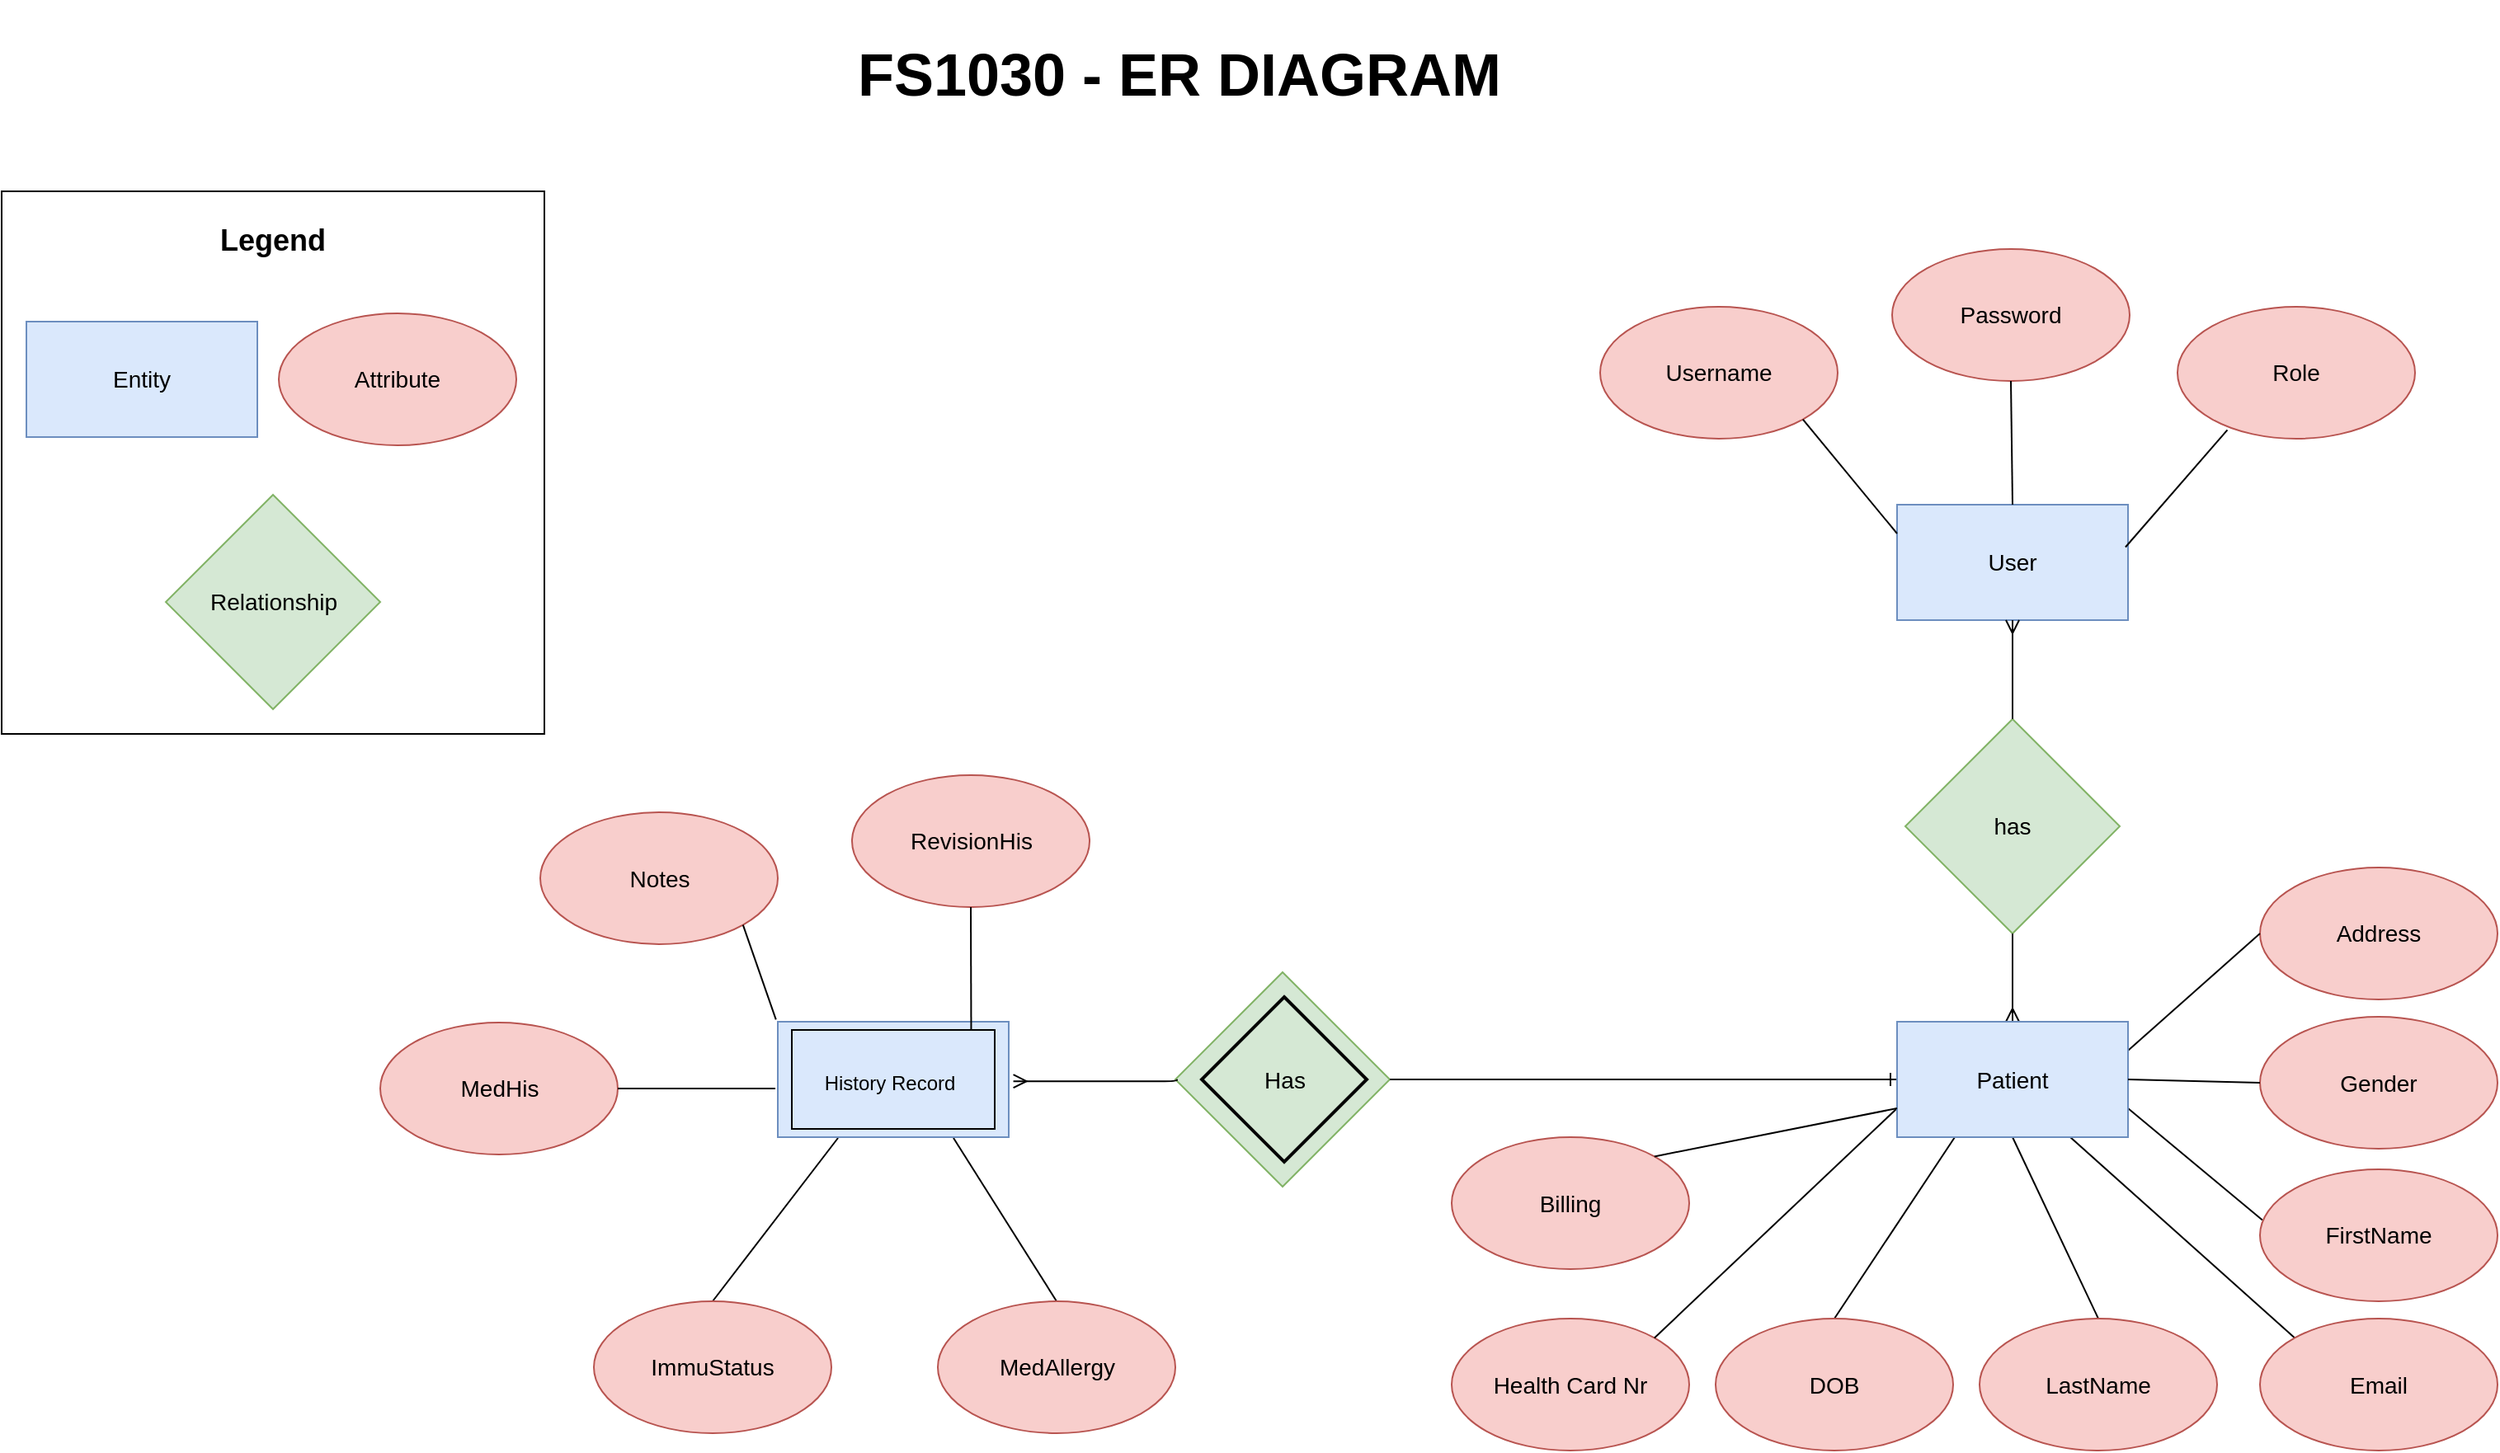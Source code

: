 <mxfile version="11.0.7" type="device"><diagram id="9UYRCip12DJhpUpNAYFG" name="Page-1"><mxGraphModel dx="2037" dy="1133" grid="1" gridSize="10" guides="1" tooltips="1" connect="1" arrows="1" fold="1" page="1" pageScale="1" pageWidth="1700" pageHeight="1100" math="0" shadow="0"><root><mxCell id="0"/><mxCell id="1" parent="0"/><mxCell id="pwRkneg-6AYY4JrQeXUH-5" value="has" style="rhombus;whiteSpace=wrap;html=1;fontSize=14;fillColor=#d5e8d4;strokeColor=#82b366;" parent="1" vertex="1"><mxGeometry x="782.5" y="589.5" width="130" height="130" as="geometry"/></mxCell><mxCell id="vD-3XDt1tbmPsu2IOcRD-9" value="Has" style="shape=rhombus;strokeWidth=2;fontSize=17;perimeter=rhombusPerimeter;whiteSpace=wrap;html=1;align=center;fontSize=14;fillColor=#D5E8D4;" vertex="1" parent="1"><mxGeometry x="798.5" y="604.5" width="100" height="100" as="geometry"/></mxCell><mxCell id="pwRkneg-6AYY4JrQeXUH-2" value="has" style="rhombus;whiteSpace=wrap;html=1;fontSize=14;fillColor=#d5e8d4;strokeColor=#82b366;" parent="1" vertex="1"><mxGeometry x="1225" y="436" width="130" height="130" as="geometry"/></mxCell><mxCell id="E5BANzZ0fnuAm6xiypI0-27" style="edgeStyle=none;rounded=0;orthogonalLoop=1;jettySize=auto;html=1;exitX=0.25;exitY=1;exitDx=0;exitDy=0;entryX=0.5;entryY=0;entryDx=0;entryDy=0;endArrow=none;endFill=0;" parent="1" target="E5BANzZ0fnuAm6xiypI0-12" edge="1"><mxGeometry relative="1" as="geometry"><mxPoint x="578" y="690" as="sourcePoint"/></mxGeometry></mxCell><mxCell id="E5BANzZ0fnuAm6xiypI0-28" style="edgeStyle=none;rounded=0;orthogonalLoop=1;jettySize=auto;html=1;exitX=0.75;exitY=1;exitDx=0;exitDy=0;entryX=0.5;entryY=0;entryDx=0;entryDy=0;endArrow=none;endFill=0;" parent="1" target="E5BANzZ0fnuAm6xiypI0-13" edge="1"><mxGeometry relative="1" as="geometry"><mxPoint x="648" y="690" as="sourcePoint"/></mxGeometry></mxCell><mxCell id="pwRkneg-6AYY4JrQeXUH-17" value="User" style="rounded=0;whiteSpace=wrap;html=1;fontSize=14;fillColor=#dae8fc;strokeColor=#6c8ebf;" parent="1" vertex="1"><mxGeometry x="1220" y="306" width="140" height="70" as="geometry"/></mxCell><mxCell id="pwRkneg-6AYY4JrQeXUH-18" value="Address" style="ellipse;whiteSpace=wrap;html=1;fontSize=14;fillColor=#f8cecc;strokeColor=#b85450;" parent="1" vertex="1"><mxGeometry x="1440" y="526" width="144" height="80" as="geometry"/></mxCell><mxCell id="pwRkneg-6AYY4JrQeXUH-19" value="Health Card Nr" style="ellipse;whiteSpace=wrap;html=1;fontSize=14;fillColor=#f8cecc;strokeColor=#b85450;" parent="1" vertex="1"><mxGeometry x="950" y="799.5" width="144" height="80" as="geometry"/></mxCell><mxCell id="pwRkneg-6AYY4JrQeXUH-20" value="Role" style="ellipse;whiteSpace=wrap;html=1;fontSize=14;fillColor=#f8cecc;strokeColor=#b85450;" parent="1" vertex="1"><mxGeometry x="1390" y="186" width="144" height="80" as="geometry"/></mxCell><mxCell id="pwRkneg-6AYY4JrQeXUH-22" value="Password" style="ellipse;whiteSpace=wrap;html=1;fontSize=14;fillColor=#f8cecc;strokeColor=#b85450;" parent="1" vertex="1"><mxGeometry x="1217" y="151" width="144" height="80" as="geometry"/></mxCell><mxCell id="pwRkneg-6AYY4JrQeXUH-23" value="Username" style="ellipse;whiteSpace=wrap;html=1;fontSize=14;fillColor=#f8cecc;strokeColor=#b85450;" parent="1" vertex="1"><mxGeometry x="1040" y="186" width="144" height="80" as="geometry"/></mxCell><mxCell id="pwRkneg-6AYY4JrQeXUH-26" value="" style="edgeStyle=orthogonalEdgeStyle;fontSize=12;html=1;endArrow=ERmany;entryX=0.5;entryY=0;entryDx=0;entryDy=0;exitX=0.5;exitY=1;exitDx=0;exitDy=0;" parent="1" source="pwRkneg-6AYY4JrQeXUH-2" target="E5BANzZ0fnuAm6xiypI0-5" edge="1"><mxGeometry width="100" height="100" relative="1" as="geometry"><mxPoint x="693.5" y="956" as="sourcePoint"/><mxPoint x="998" y="646" as="targetPoint"/></mxGeometry></mxCell><mxCell id="pwRkneg-6AYY4JrQeXUH-27" value="" style="edgeStyle=orthogonalEdgeStyle;fontSize=12;html=1;endArrow=ERmany;entryX=0.5;entryY=1;entryDx=0;entryDy=0;exitX=0.5;exitY=0;exitDx=0;exitDy=0;" parent="1" source="pwRkneg-6AYY4JrQeXUH-2" target="pwRkneg-6AYY4JrQeXUH-17" edge="1"><mxGeometry width="100" height="100" relative="1" as="geometry"><mxPoint x="818.5" y="691" as="sourcePoint"/><mxPoint x="918.5" y="591" as="targetPoint"/></mxGeometry></mxCell><mxCell id="pwRkneg-6AYY4JrQeXUH-28" value="" style="endArrow=none;html=1;fontSize=14;entryX=0;entryY=0.25;entryDx=0;entryDy=0;exitX=1;exitY=1;exitDx=0;exitDy=0;" parent="1" source="pwRkneg-6AYY4JrQeXUH-23" target="pwRkneg-6AYY4JrQeXUH-17" edge="1"><mxGeometry width="50" height="50" relative="1" as="geometry"><mxPoint x="843.5" y="380.961" as="sourcePoint"/><mxPoint x="893.5" y="330.961" as="targetPoint"/></mxGeometry></mxCell><mxCell id="pwRkneg-6AYY4JrQeXUH-29" value="" style="endArrow=none;html=1;fontSize=14;entryX=0.5;entryY=1;entryDx=0;entryDy=0;exitX=0.5;exitY=0;exitDx=0;exitDy=0;" parent="1" source="pwRkneg-6AYY4JrQeXUH-17" target="pwRkneg-6AYY4JrQeXUH-22" edge="1"><mxGeometry width="50" height="50" relative="1" as="geometry"><mxPoint x="927.5" y="316" as="sourcePoint"/><mxPoint x="977.5" y="266" as="targetPoint"/></mxGeometry></mxCell><mxCell id="pwRkneg-6AYY4JrQeXUH-31" value="" style="endArrow=none;html=1;fontSize=14;exitX=0.989;exitY=0.368;exitDx=0;exitDy=0;exitPerimeter=0;entryX=0.21;entryY=0.934;entryDx=0;entryDy=0;entryPerimeter=0;" parent="1" source="pwRkneg-6AYY4JrQeXUH-17" target="pwRkneg-6AYY4JrQeXUH-20" edge="1"><mxGeometry width="50" height="50" relative="1" as="geometry"><mxPoint x="1143.5" y="356" as="sourcePoint"/><mxPoint x="1193.5" y="306" as="targetPoint"/></mxGeometry></mxCell><mxCell id="pwRkneg-6AYY4JrQeXUH-32" value="" style="edgeStyle=orthogonalEdgeStyle;fontSize=12;html=1;endArrow=ERmany;entryX=1;entryY=0.5;entryDx=0;entryDy=0;exitX=0;exitY=0.5;exitDx=0;exitDy=0;endFill=0;startArrow=none;startFill=0;" parent="1" edge="1"><mxGeometry width="100" height="100" relative="1" as="geometry"><mxPoint x="783.517" y="654.379" as="sourcePoint"/><mxPoint x="684.286" y="655.571" as="targetPoint"/><Array as="points"><mxPoint x="783" y="656"/></Array></mxGeometry></mxCell><mxCell id="pwRkneg-6AYY4JrQeXUH-39" value="" style="edgeStyle=orthogonalEdgeStyle;fontSize=12;html=1;endArrow=ERone;entryX=0;entryY=0.5;entryDx=0;entryDy=0;exitX=1;exitY=0.5;exitDx=0;exitDy=0;endFill=0;startArrow=none;startFill=0;" parent="1" source="pwRkneg-6AYY4JrQeXUH-5" target="E5BANzZ0fnuAm6xiypI0-5" edge="1"><mxGeometry width="100" height="100" relative="1" as="geometry"><mxPoint x="761.5" y="776" as="sourcePoint"/><mxPoint x="872" y="720" as="targetPoint"/></mxGeometry></mxCell><mxCell id="pwRkneg-6AYY4JrQeXUH-41" value="&lt;br&gt;&lt;br&gt;&lt;b&gt;&lt;font style=&quot;font-size: 18px&quot;&gt;Legend&lt;br&gt;&lt;/font&gt;&lt;/b&gt;&lt;br&gt;&lt;br&gt;&lt;br&gt;&lt;br&gt;&lt;br&gt;&lt;br&gt;&lt;br&gt;&lt;br&gt;&lt;br&gt;&lt;br&gt;&lt;br&gt;&lt;br&gt;&lt;br&gt;&lt;br&gt;&lt;br&gt;&lt;br&gt;&lt;br&gt;&lt;br&gt;" style="whiteSpace=wrap;html=1;aspect=fixed;fontSize=14;align=center;" parent="1" vertex="1"><mxGeometry x="71" y="116" width="329" height="329" as="geometry"/></mxCell><mxCell id="pwRkneg-6AYY4JrQeXUH-42" value="Entity" style="rounded=0;whiteSpace=wrap;html=1;fontSize=14;fillColor=#dae8fc;strokeColor=#6c8ebf;" parent="1" vertex="1"><mxGeometry x="86" y="195" width="140" height="70" as="geometry"/></mxCell><mxCell id="pwRkneg-6AYY4JrQeXUH-43" value="Attribute" style="ellipse;whiteSpace=wrap;html=1;fontSize=14;fillColor=#f8cecc;strokeColor=#b85450;" parent="1" vertex="1"><mxGeometry x="239" y="190" width="144" height="80" as="geometry"/></mxCell><mxCell id="pwRkneg-6AYY4JrQeXUH-44" value="Relationship" style="rhombus;whiteSpace=wrap;html=1;fontSize=14;fillColor=#d5e8d4;strokeColor=#82b366;" parent="1" vertex="1"><mxGeometry x="170.5" y="300" width="130" height="130" as="geometry"/></mxCell><mxCell id="E5BANzZ0fnuAm6xiypI0-4" value="&lt;font style=&quot;font-size: 36px&quot;&gt;&lt;b&gt;FS1030 - ER DIAGRAM&lt;/b&gt;&lt;/font&gt;" style="text;html=1;strokeColor=none;fillColor=none;align=center;verticalAlign=middle;whiteSpace=wrap;rounded=0;" parent="1" vertex="1"><mxGeometry x="144" width="1282" height="90" as="geometry"/></mxCell><mxCell id="E5BANzZ0fnuAm6xiypI0-18" style="rounded=0;orthogonalLoop=1;jettySize=auto;html=1;exitX=1;exitY=0.25;exitDx=0;exitDy=0;entryX=0;entryY=0.5;entryDx=0;entryDy=0;endArrow=none;endFill=0;" parent="1" source="E5BANzZ0fnuAm6xiypI0-5" target="pwRkneg-6AYY4JrQeXUH-18" edge="1"><mxGeometry relative="1" as="geometry"/></mxCell><mxCell id="E5BANzZ0fnuAm6xiypI0-22" style="edgeStyle=none;rounded=0;orthogonalLoop=1;jettySize=auto;html=1;exitX=0.75;exitY=1;exitDx=0;exitDy=0;entryX=0;entryY=0;entryDx=0;entryDy=0;endArrow=none;endFill=0;" parent="1" source="E5BANzZ0fnuAm6xiypI0-5" target="E5BANzZ0fnuAm6xiypI0-10" edge="1"><mxGeometry relative="1" as="geometry"/></mxCell><mxCell id="E5BANzZ0fnuAm6xiypI0-23" style="edgeStyle=none;rounded=0;orthogonalLoop=1;jettySize=auto;html=1;exitX=1;exitY=0.75;exitDx=0;exitDy=0;entryX=0.01;entryY=0.384;entryDx=0;entryDy=0;endArrow=none;endFill=0;entryPerimeter=0;" parent="1" source="E5BANzZ0fnuAm6xiypI0-5" target="E5BANzZ0fnuAm6xiypI0-8" edge="1"><mxGeometry relative="1" as="geometry"/></mxCell><mxCell id="E5BANzZ0fnuAm6xiypI0-24" style="edgeStyle=none;rounded=0;orthogonalLoop=1;jettySize=auto;html=1;exitX=0.5;exitY=1;exitDx=0;exitDy=0;entryX=0.5;entryY=0;entryDx=0;entryDy=0;endArrow=none;endFill=0;" parent="1" source="E5BANzZ0fnuAm6xiypI0-5" target="E5BANzZ0fnuAm6xiypI0-11" edge="1"><mxGeometry relative="1" as="geometry"/></mxCell><mxCell id="E5BANzZ0fnuAm6xiypI0-25" style="edgeStyle=none;rounded=0;orthogonalLoop=1;jettySize=auto;html=1;exitX=0.25;exitY=1;exitDx=0;exitDy=0;entryX=0.5;entryY=0;entryDx=0;entryDy=0;endArrow=none;endFill=0;" parent="1" source="E5BANzZ0fnuAm6xiypI0-5" target="E5BANzZ0fnuAm6xiypI0-9" edge="1"><mxGeometry relative="1" as="geometry"/></mxCell><mxCell id="E5BANzZ0fnuAm6xiypI0-26" style="edgeStyle=none;rounded=0;orthogonalLoop=1;jettySize=auto;html=1;exitX=0;exitY=0.75;exitDx=0;exitDy=0;entryX=1;entryY=0;entryDx=0;entryDy=0;endArrow=none;endFill=0;" parent="1" source="E5BANzZ0fnuAm6xiypI0-5" target="pwRkneg-6AYY4JrQeXUH-19" edge="1"><mxGeometry relative="1" as="geometry"/></mxCell><mxCell id="E5BANzZ0fnuAm6xiypI0-5" value="Patient" style="rounded=0;whiteSpace=wrap;html=1;fontSize=14;fillColor=#dae8fc;strokeColor=#6c8ebf;" parent="1" vertex="1"><mxGeometry x="1220" y="619.5" width="140" height="70" as="geometry"/></mxCell><mxCell id="E5BANzZ0fnuAm6xiypI0-7" value="Gender" style="ellipse;whiteSpace=wrap;html=1;fontSize=14;fillColor=#f8cecc;strokeColor=#b85450;" parent="1" vertex="1"><mxGeometry x="1440" y="616.5" width="144" height="80" as="geometry"/></mxCell><mxCell id="E5BANzZ0fnuAm6xiypI0-8" value="FirstName" style="ellipse;whiteSpace=wrap;html=1;fontSize=14;fillColor=#f8cecc;strokeColor=#b85450;" parent="1" vertex="1"><mxGeometry x="1440" y="709" width="144" height="80" as="geometry"/></mxCell><mxCell id="E5BANzZ0fnuAm6xiypI0-9" value="DOB" style="ellipse;whiteSpace=wrap;html=1;fontSize=14;fillColor=#f8cecc;strokeColor=#b85450;" parent="1" vertex="1"><mxGeometry x="1110" y="799.5" width="144" height="80" as="geometry"/></mxCell><mxCell id="E5BANzZ0fnuAm6xiypI0-10" value="Email" style="ellipse;whiteSpace=wrap;html=1;fontSize=14;fillColor=#f8cecc;strokeColor=#b85450;" parent="1" vertex="1"><mxGeometry x="1440" y="799.5" width="144" height="80" as="geometry"/></mxCell><mxCell id="E5BANzZ0fnuAm6xiypI0-11" value="LastName" style="ellipse;whiteSpace=wrap;html=1;fontSize=14;fillColor=#f8cecc;strokeColor=#b85450;" parent="1" vertex="1"><mxGeometry x="1270" y="799.5" width="144" height="80" as="geometry"/></mxCell><mxCell id="E5BANzZ0fnuAm6xiypI0-12" value="ImmuStatus" style="ellipse;whiteSpace=wrap;html=1;fontSize=14;fillColor=#f8cecc;strokeColor=#b85450;" parent="1" vertex="1"><mxGeometry x="430" y="789" width="144" height="80" as="geometry"/></mxCell><mxCell id="E5BANzZ0fnuAm6xiypI0-13" value="MedAllergy" style="ellipse;whiteSpace=wrap;html=1;fontSize=14;fillColor=#f8cecc;strokeColor=#b85450;" parent="1" vertex="1"><mxGeometry x="638.5" y="789" width="144" height="80" as="geometry"/></mxCell><mxCell id="E5BANzZ0fnuAm6xiypI0-20" style="rounded=0;orthogonalLoop=1;jettySize=auto;html=1;exitX=1;exitY=0.5;exitDx=0;exitDy=0;entryX=0;entryY=0.5;entryDx=0;entryDy=0;endArrow=none;endFill=0;" parent="1" source="E5BANzZ0fnuAm6xiypI0-5" target="E5BANzZ0fnuAm6xiypI0-7" edge="1"><mxGeometry relative="1" as="geometry"><mxPoint x="1346" y="755.357" as="sourcePoint"/><mxPoint x="1426" y="683.929" as="targetPoint"/></mxGeometry></mxCell><mxCell id="vD-3XDt1tbmPsu2IOcRD-6" value="History" style="text;html=1;resizable=0;points=[];autosize=1;align=left;verticalAlign=top;spacingTop=-4;" vertex="1" parent="1"><mxGeometry x="586.5" y="650" width="50" height="20" as="geometry"/></mxCell><mxCell id="vD-3XDt1tbmPsu2IOcRD-10" value="" style="rounded=0;whiteSpace=wrap;html=1;fontSize=14;fillColor=#dae8fc;strokeColor=#6c8ebf;" vertex="1" parent="1"><mxGeometry x="541.5" y="619.5" width="140" height="70" as="geometry"/></mxCell><mxCell id="vD-3XDt1tbmPsu2IOcRD-11" value="" style="verticalLabelPosition=bottom;verticalAlign=top;html=1;shape=mxgraph.basic.rect;fillColor=#DAE8FC;fillColor2=none;strokeColor=#000000;strokeWidth=1;size=20;indent=5;" vertex="1" parent="1"><mxGeometry x="550" y="624.5" width="123" height="60" as="geometry"/></mxCell><mxCell id="vD-3XDt1tbmPsu2IOcRD-14" value="History Record" style="text;html=1;resizable=0;autosize=1;align=center;verticalAlign=middle;points=[];fillColor=none;strokeColor=none;rounded=0;" vertex="1" parent="1"><mxGeometry x="558.5" y="646.5" width="100" height="20" as="geometry"/></mxCell><mxCell id="vD-3XDt1tbmPsu2IOcRD-19" value="MedHis" style="ellipse;whiteSpace=wrap;html=1;fontSize=14;fillColor=#f8cecc;strokeColor=#b85450;" vertex="1" parent="1"><mxGeometry x="300.5" y="620" width="144" height="80" as="geometry"/></mxCell><mxCell id="vD-3XDt1tbmPsu2IOcRD-20" value="Billing" style="ellipse;whiteSpace=wrap;html=1;fontSize=14;fillColor=#f8cecc;strokeColor=#b85450;" vertex="1" parent="1"><mxGeometry x="950" y="689.5" width="144" height="80" as="geometry"/></mxCell><mxCell id="vD-3XDt1tbmPsu2IOcRD-21" style="edgeStyle=none;rounded=0;orthogonalLoop=1;jettySize=auto;html=1;exitX=0;exitY=0.75;exitDx=0;exitDy=0;entryX=1;entryY=0;entryDx=0;entryDy=0;endArrow=none;endFill=0;" edge="1" parent="1" source="E5BANzZ0fnuAm6xiypI0-5" target="vD-3XDt1tbmPsu2IOcRD-20"><mxGeometry relative="1" as="geometry"><mxPoint x="1230.0" y="682.0" as="sourcePoint"/><mxPoint x="1082.708" y="821.103" as="targetPoint"/><Array as="points"/></mxGeometry></mxCell><mxCell id="vD-3XDt1tbmPsu2IOcRD-22" value="Notes" style="ellipse;whiteSpace=wrap;html=1;fontSize=14;fillColor=#f8cecc;strokeColor=#b85450;" vertex="1" parent="1"><mxGeometry x="397.5" y="492.5" width="144" height="80" as="geometry"/></mxCell><mxCell id="vD-3XDt1tbmPsu2IOcRD-23" value="RevisionHis" style="ellipse;whiteSpace=wrap;html=1;fontSize=14;fillColor=#f8cecc;strokeColor=#b85450;" vertex="1" parent="1"><mxGeometry x="586.5" y="470" width="144" height="80" as="geometry"/></mxCell><mxCell id="vD-3XDt1tbmPsu2IOcRD-24" style="edgeStyle=none;rounded=0;orthogonalLoop=1;jettySize=auto;html=1;entryX=1;entryY=0.5;entryDx=0;entryDy=0;endArrow=none;endFill=0;" edge="1" parent="1" target="vD-3XDt1tbmPsu2IOcRD-19"><mxGeometry relative="1" as="geometry"><mxPoint x="540" y="660" as="sourcePoint"/><mxPoint x="444.5" y="709" as="targetPoint"/></mxGeometry></mxCell><mxCell id="vD-3XDt1tbmPsu2IOcRD-25" style="edgeStyle=none;rounded=0;orthogonalLoop=1;jettySize=auto;html=1;entryX=1;entryY=1;entryDx=0;entryDy=0;endArrow=none;endFill=0;exitX=-0.008;exitY=-0.019;exitDx=0;exitDy=0;exitPerimeter=0;" edge="1" parent="1" source="vD-3XDt1tbmPsu2IOcRD-10" target="vD-3XDt1tbmPsu2IOcRD-22"><mxGeometry relative="1" as="geometry"><mxPoint x="550" y="670" as="sourcePoint"/><mxPoint x="454.5" y="670" as="targetPoint"/></mxGeometry></mxCell><mxCell id="vD-3XDt1tbmPsu2IOcRD-26" style="edgeStyle=none;rounded=0;orthogonalLoop=1;jettySize=auto;html=1;entryX=0.5;entryY=1;entryDx=0;entryDy=0;endArrow=none;endFill=0;exitX=0.884;exitY=-0.006;exitDx=0;exitDy=0;exitPerimeter=0;" edge="1" parent="1" source="vD-3XDt1tbmPsu2IOcRD-11" target="vD-3XDt1tbmPsu2IOcRD-23"><mxGeometry relative="1" as="geometry"><mxPoint x="558.77" y="634.14" as="sourcePoint"/><mxPoint x="530.208" y="570.897" as="targetPoint"/></mxGeometry></mxCell></root></mxGraphModel></diagram></mxfile>